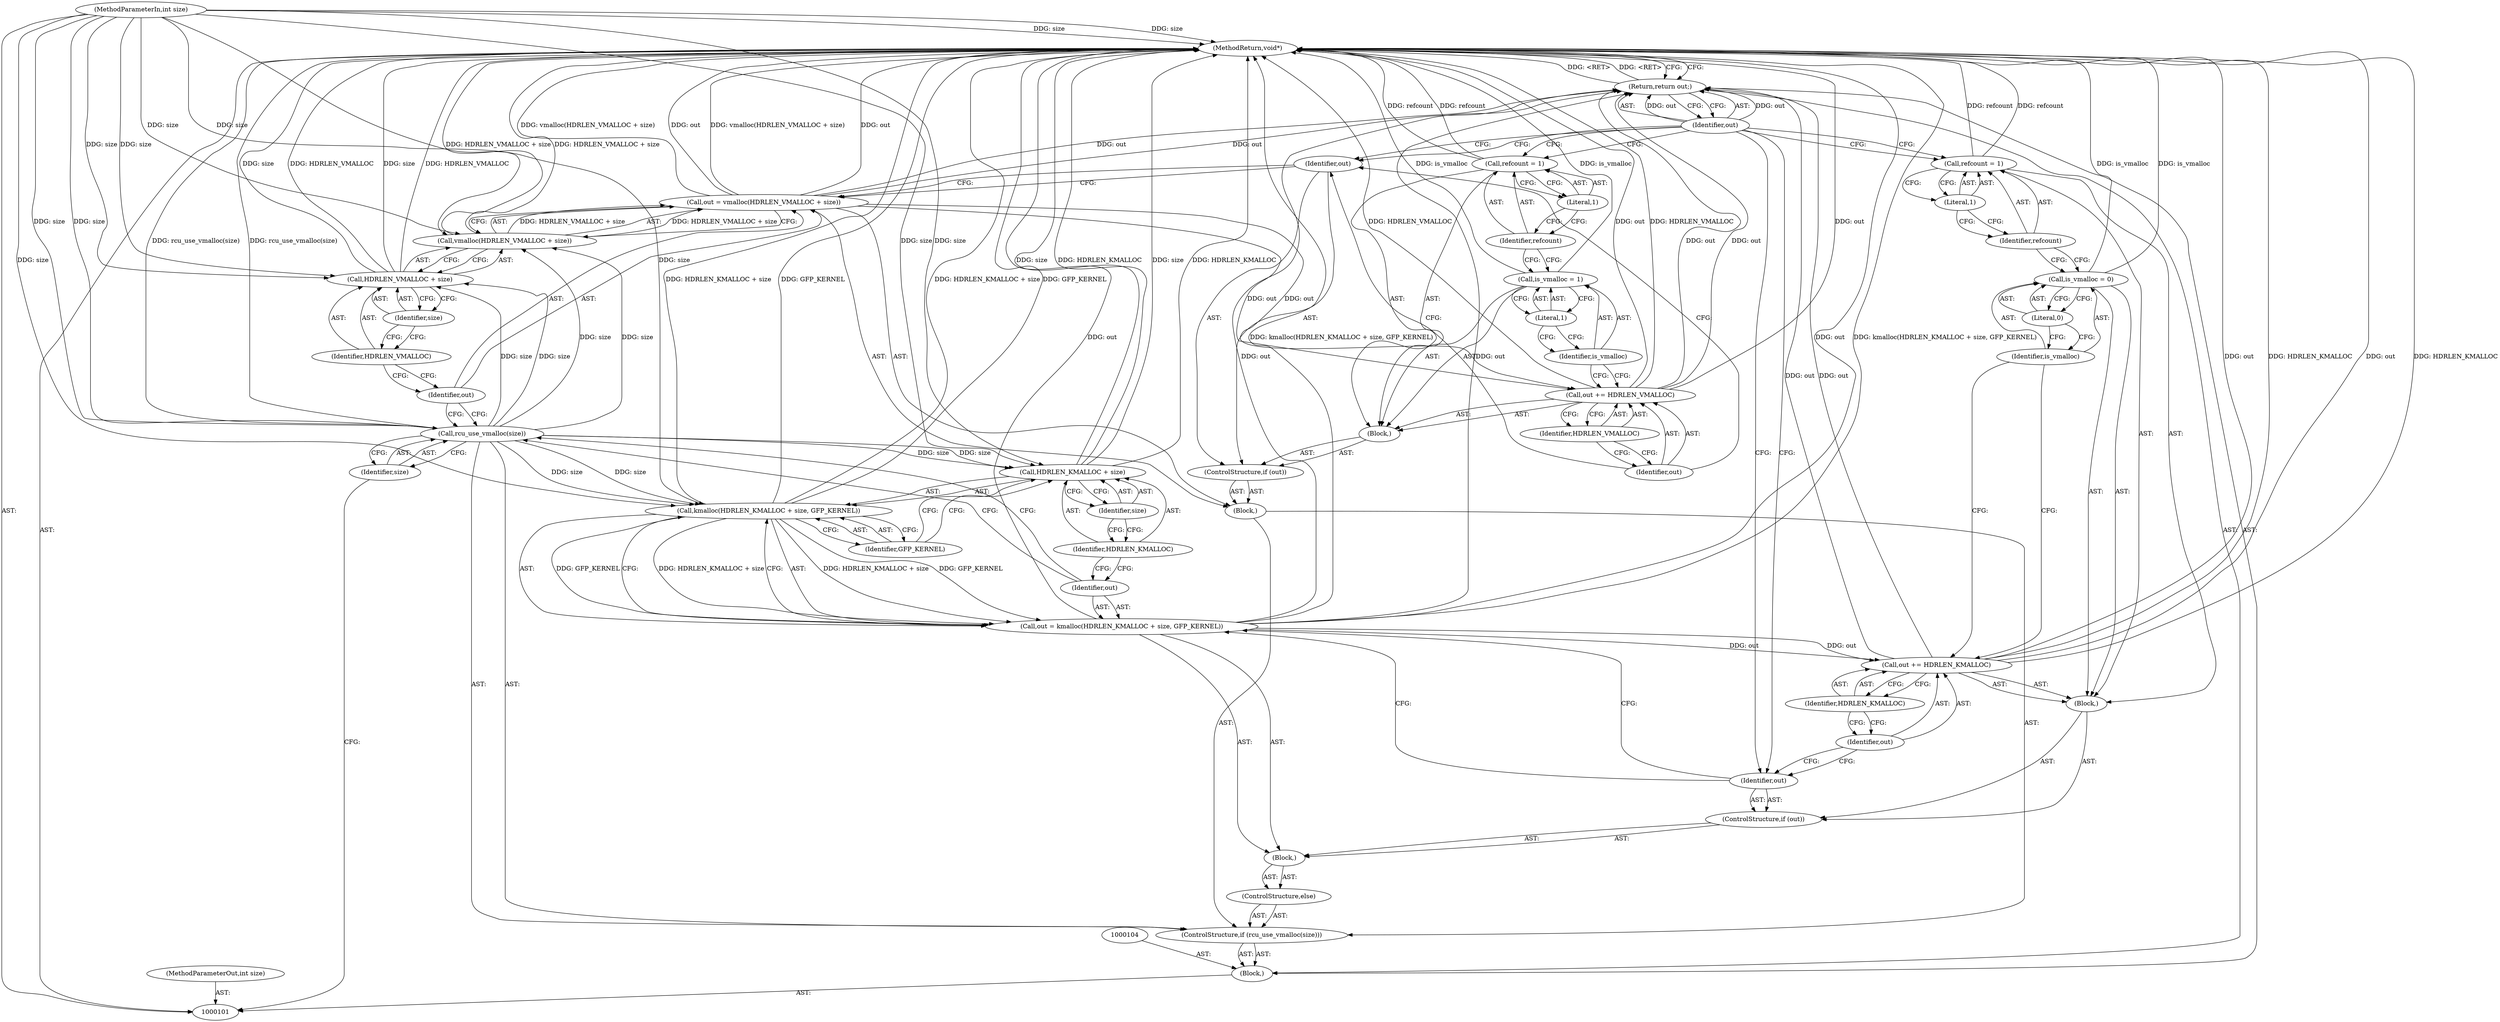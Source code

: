 digraph "1_linux_6062a8dc0517bce23e3c2f7d2fea5e22411269a3_15" {
"1000150" [label="(MethodReturn,void*)"];
"1000102" [label="(MethodParameterIn,int size)"];
"1000185" [label="(MethodParameterOut,int size)"];
"1000117" [label="(Block,)"];
"1000115" [label="(ControlStructure,if (out))"];
"1000116" [label="(Identifier,out)"];
"1000120" [label="(Identifier,HDRLEN_VMALLOC)"];
"1000118" [label="(Call,out += HDRLEN_VMALLOC)"];
"1000119" [label="(Identifier,out)"];
"1000121" [label="(Call,is_vmalloc = 1)"];
"1000122" [label="(Identifier,is_vmalloc)"];
"1000123" [label="(Literal,1)"];
"1000124" [label="(Call,refcount = 1)"];
"1000125" [label="(Identifier,refcount)"];
"1000126" [label="(Literal,1)"];
"1000127" [label="(ControlStructure,else)"];
"1000128" [label="(Block,)"];
"1000132" [label="(Call,HDRLEN_KMALLOC + size)"];
"1000133" [label="(Identifier,HDRLEN_KMALLOC)"];
"1000129" [label="(Call,out = kmalloc(HDRLEN_KMALLOC + size, GFP_KERNEL))"];
"1000130" [label="(Identifier,out)"];
"1000134" [label="(Identifier,size)"];
"1000135" [label="(Identifier,GFP_KERNEL)"];
"1000131" [label="(Call,kmalloc(HDRLEN_KMALLOC + size, GFP_KERNEL))"];
"1000138" [label="(Block,)"];
"1000136" [label="(ControlStructure,if (out))"];
"1000137" [label="(Identifier,out)"];
"1000141" [label="(Identifier,HDRLEN_KMALLOC)"];
"1000139" [label="(Call,out += HDRLEN_KMALLOC)"];
"1000140" [label="(Identifier,out)"];
"1000142" [label="(Call,is_vmalloc = 0)"];
"1000143" [label="(Identifier,is_vmalloc)"];
"1000144" [label="(Literal,0)"];
"1000103" [label="(Block,)"];
"1000145" [label="(Call,refcount = 1)"];
"1000146" [label="(Identifier,refcount)"];
"1000147" [label="(Literal,1)"];
"1000148" [label="(Return,return out;)"];
"1000149" [label="(Identifier,out)"];
"1000105" [label="(ControlStructure,if (rcu_use_vmalloc(size)))"];
"1000107" [label="(Identifier,size)"];
"1000108" [label="(Block,)"];
"1000106" [label="(Call,rcu_use_vmalloc(size))"];
"1000112" [label="(Call,HDRLEN_VMALLOC + size)"];
"1000113" [label="(Identifier,HDRLEN_VMALLOC)"];
"1000109" [label="(Call,out = vmalloc(HDRLEN_VMALLOC + size))"];
"1000110" [label="(Identifier,out)"];
"1000114" [label="(Identifier,size)"];
"1000111" [label="(Call,vmalloc(HDRLEN_VMALLOC + size))"];
"1000150" -> "1000101"  [label="AST: "];
"1000150" -> "1000148"  [label="CFG: "];
"1000148" -> "1000150"  [label="DDG: <RET>"];
"1000129" -> "1000150"  [label="DDG: out"];
"1000129" -> "1000150"  [label="DDG: kmalloc(HDRLEN_KMALLOC + size, GFP_KERNEL)"];
"1000124" -> "1000150"  [label="DDG: refcount"];
"1000112" -> "1000150"  [label="DDG: size"];
"1000112" -> "1000150"  [label="DDG: HDRLEN_VMALLOC"];
"1000139" -> "1000150"  [label="DDG: out"];
"1000139" -> "1000150"  [label="DDG: HDRLEN_KMALLOC"];
"1000118" -> "1000150"  [label="DDG: out"];
"1000118" -> "1000150"  [label="DDG: HDRLEN_VMALLOC"];
"1000145" -> "1000150"  [label="DDG: refcount"];
"1000109" -> "1000150"  [label="DDG: vmalloc(HDRLEN_VMALLOC + size)"];
"1000109" -> "1000150"  [label="DDG: out"];
"1000131" -> "1000150"  [label="DDG: HDRLEN_KMALLOC + size"];
"1000131" -> "1000150"  [label="DDG: GFP_KERNEL"];
"1000132" -> "1000150"  [label="DDG: size"];
"1000132" -> "1000150"  [label="DDG: HDRLEN_KMALLOC"];
"1000102" -> "1000150"  [label="DDG: size"];
"1000111" -> "1000150"  [label="DDG: HDRLEN_VMALLOC + size"];
"1000142" -> "1000150"  [label="DDG: is_vmalloc"];
"1000121" -> "1000150"  [label="DDG: is_vmalloc"];
"1000106" -> "1000150"  [label="DDG: rcu_use_vmalloc(size)"];
"1000102" -> "1000101"  [label="AST: "];
"1000102" -> "1000150"  [label="DDG: size"];
"1000102" -> "1000106"  [label="DDG: size"];
"1000102" -> "1000111"  [label="DDG: size"];
"1000102" -> "1000112"  [label="DDG: size"];
"1000102" -> "1000131"  [label="DDG: size"];
"1000102" -> "1000132"  [label="DDG: size"];
"1000185" -> "1000101"  [label="AST: "];
"1000117" -> "1000115"  [label="AST: "];
"1000118" -> "1000117"  [label="AST: "];
"1000121" -> "1000117"  [label="AST: "];
"1000124" -> "1000117"  [label="AST: "];
"1000115" -> "1000108"  [label="AST: "];
"1000116" -> "1000115"  [label="AST: "];
"1000117" -> "1000115"  [label="AST: "];
"1000116" -> "1000115"  [label="AST: "];
"1000116" -> "1000109"  [label="CFG: "];
"1000119" -> "1000116"  [label="CFG: "];
"1000149" -> "1000116"  [label="CFG: "];
"1000120" -> "1000118"  [label="AST: "];
"1000120" -> "1000119"  [label="CFG: "];
"1000118" -> "1000120"  [label="CFG: "];
"1000118" -> "1000117"  [label="AST: "];
"1000118" -> "1000120"  [label="CFG: "];
"1000119" -> "1000118"  [label="AST: "];
"1000120" -> "1000118"  [label="AST: "];
"1000122" -> "1000118"  [label="CFG: "];
"1000118" -> "1000150"  [label="DDG: out"];
"1000118" -> "1000150"  [label="DDG: HDRLEN_VMALLOC"];
"1000109" -> "1000118"  [label="DDG: out"];
"1000118" -> "1000148"  [label="DDG: out"];
"1000119" -> "1000118"  [label="AST: "];
"1000119" -> "1000116"  [label="CFG: "];
"1000120" -> "1000119"  [label="CFG: "];
"1000121" -> "1000117"  [label="AST: "];
"1000121" -> "1000123"  [label="CFG: "];
"1000122" -> "1000121"  [label="AST: "];
"1000123" -> "1000121"  [label="AST: "];
"1000125" -> "1000121"  [label="CFG: "];
"1000121" -> "1000150"  [label="DDG: is_vmalloc"];
"1000122" -> "1000121"  [label="AST: "];
"1000122" -> "1000118"  [label="CFG: "];
"1000123" -> "1000122"  [label="CFG: "];
"1000123" -> "1000121"  [label="AST: "];
"1000123" -> "1000122"  [label="CFG: "];
"1000121" -> "1000123"  [label="CFG: "];
"1000124" -> "1000117"  [label="AST: "];
"1000124" -> "1000126"  [label="CFG: "];
"1000125" -> "1000124"  [label="AST: "];
"1000126" -> "1000124"  [label="AST: "];
"1000149" -> "1000124"  [label="CFG: "];
"1000124" -> "1000150"  [label="DDG: refcount"];
"1000125" -> "1000124"  [label="AST: "];
"1000125" -> "1000121"  [label="CFG: "];
"1000126" -> "1000125"  [label="CFG: "];
"1000126" -> "1000124"  [label="AST: "];
"1000126" -> "1000125"  [label="CFG: "];
"1000124" -> "1000126"  [label="CFG: "];
"1000127" -> "1000105"  [label="AST: "];
"1000128" -> "1000127"  [label="AST: "];
"1000128" -> "1000127"  [label="AST: "];
"1000129" -> "1000128"  [label="AST: "];
"1000136" -> "1000128"  [label="AST: "];
"1000132" -> "1000131"  [label="AST: "];
"1000132" -> "1000134"  [label="CFG: "];
"1000133" -> "1000132"  [label="AST: "];
"1000134" -> "1000132"  [label="AST: "];
"1000135" -> "1000132"  [label="CFG: "];
"1000132" -> "1000150"  [label="DDG: size"];
"1000132" -> "1000150"  [label="DDG: HDRLEN_KMALLOC"];
"1000106" -> "1000132"  [label="DDG: size"];
"1000102" -> "1000132"  [label="DDG: size"];
"1000133" -> "1000132"  [label="AST: "];
"1000133" -> "1000130"  [label="CFG: "];
"1000134" -> "1000133"  [label="CFG: "];
"1000129" -> "1000128"  [label="AST: "];
"1000129" -> "1000131"  [label="CFG: "];
"1000130" -> "1000129"  [label="AST: "];
"1000131" -> "1000129"  [label="AST: "];
"1000137" -> "1000129"  [label="CFG: "];
"1000129" -> "1000150"  [label="DDG: out"];
"1000129" -> "1000150"  [label="DDG: kmalloc(HDRLEN_KMALLOC + size, GFP_KERNEL)"];
"1000131" -> "1000129"  [label="DDG: HDRLEN_KMALLOC + size"];
"1000131" -> "1000129"  [label="DDG: GFP_KERNEL"];
"1000129" -> "1000139"  [label="DDG: out"];
"1000129" -> "1000148"  [label="DDG: out"];
"1000130" -> "1000129"  [label="AST: "];
"1000130" -> "1000106"  [label="CFG: "];
"1000133" -> "1000130"  [label="CFG: "];
"1000134" -> "1000132"  [label="AST: "];
"1000134" -> "1000133"  [label="CFG: "];
"1000132" -> "1000134"  [label="CFG: "];
"1000135" -> "1000131"  [label="AST: "];
"1000135" -> "1000132"  [label="CFG: "];
"1000131" -> "1000135"  [label="CFG: "];
"1000131" -> "1000129"  [label="AST: "];
"1000131" -> "1000135"  [label="CFG: "];
"1000132" -> "1000131"  [label="AST: "];
"1000135" -> "1000131"  [label="AST: "];
"1000129" -> "1000131"  [label="CFG: "];
"1000131" -> "1000150"  [label="DDG: HDRLEN_KMALLOC + size"];
"1000131" -> "1000150"  [label="DDG: GFP_KERNEL"];
"1000131" -> "1000129"  [label="DDG: HDRLEN_KMALLOC + size"];
"1000131" -> "1000129"  [label="DDG: GFP_KERNEL"];
"1000106" -> "1000131"  [label="DDG: size"];
"1000102" -> "1000131"  [label="DDG: size"];
"1000138" -> "1000136"  [label="AST: "];
"1000139" -> "1000138"  [label="AST: "];
"1000142" -> "1000138"  [label="AST: "];
"1000145" -> "1000138"  [label="AST: "];
"1000136" -> "1000128"  [label="AST: "];
"1000137" -> "1000136"  [label="AST: "];
"1000138" -> "1000136"  [label="AST: "];
"1000137" -> "1000136"  [label="AST: "];
"1000137" -> "1000129"  [label="CFG: "];
"1000140" -> "1000137"  [label="CFG: "];
"1000149" -> "1000137"  [label="CFG: "];
"1000141" -> "1000139"  [label="AST: "];
"1000141" -> "1000140"  [label="CFG: "];
"1000139" -> "1000141"  [label="CFG: "];
"1000139" -> "1000138"  [label="AST: "];
"1000139" -> "1000141"  [label="CFG: "];
"1000140" -> "1000139"  [label="AST: "];
"1000141" -> "1000139"  [label="AST: "];
"1000143" -> "1000139"  [label="CFG: "];
"1000139" -> "1000150"  [label="DDG: out"];
"1000139" -> "1000150"  [label="DDG: HDRLEN_KMALLOC"];
"1000129" -> "1000139"  [label="DDG: out"];
"1000139" -> "1000148"  [label="DDG: out"];
"1000140" -> "1000139"  [label="AST: "];
"1000140" -> "1000137"  [label="CFG: "];
"1000141" -> "1000140"  [label="CFG: "];
"1000142" -> "1000138"  [label="AST: "];
"1000142" -> "1000144"  [label="CFG: "];
"1000143" -> "1000142"  [label="AST: "];
"1000144" -> "1000142"  [label="AST: "];
"1000146" -> "1000142"  [label="CFG: "];
"1000142" -> "1000150"  [label="DDG: is_vmalloc"];
"1000143" -> "1000142"  [label="AST: "];
"1000143" -> "1000139"  [label="CFG: "];
"1000144" -> "1000143"  [label="CFG: "];
"1000144" -> "1000142"  [label="AST: "];
"1000144" -> "1000143"  [label="CFG: "];
"1000142" -> "1000144"  [label="CFG: "];
"1000103" -> "1000101"  [label="AST: "];
"1000104" -> "1000103"  [label="AST: "];
"1000105" -> "1000103"  [label="AST: "];
"1000148" -> "1000103"  [label="AST: "];
"1000145" -> "1000138"  [label="AST: "];
"1000145" -> "1000147"  [label="CFG: "];
"1000146" -> "1000145"  [label="AST: "];
"1000147" -> "1000145"  [label="AST: "];
"1000149" -> "1000145"  [label="CFG: "];
"1000145" -> "1000150"  [label="DDG: refcount"];
"1000146" -> "1000145"  [label="AST: "];
"1000146" -> "1000142"  [label="CFG: "];
"1000147" -> "1000146"  [label="CFG: "];
"1000147" -> "1000145"  [label="AST: "];
"1000147" -> "1000146"  [label="CFG: "];
"1000145" -> "1000147"  [label="CFG: "];
"1000148" -> "1000103"  [label="AST: "];
"1000148" -> "1000149"  [label="CFG: "];
"1000149" -> "1000148"  [label="AST: "];
"1000150" -> "1000148"  [label="CFG: "];
"1000148" -> "1000150"  [label="DDG: <RET>"];
"1000149" -> "1000148"  [label="DDG: out"];
"1000129" -> "1000148"  [label="DDG: out"];
"1000139" -> "1000148"  [label="DDG: out"];
"1000109" -> "1000148"  [label="DDG: out"];
"1000118" -> "1000148"  [label="DDG: out"];
"1000149" -> "1000148"  [label="AST: "];
"1000149" -> "1000124"  [label="CFG: "];
"1000149" -> "1000116"  [label="CFG: "];
"1000149" -> "1000145"  [label="CFG: "];
"1000149" -> "1000137"  [label="CFG: "];
"1000148" -> "1000149"  [label="CFG: "];
"1000149" -> "1000148"  [label="DDG: out"];
"1000105" -> "1000103"  [label="AST: "];
"1000106" -> "1000105"  [label="AST: "];
"1000108" -> "1000105"  [label="AST: "];
"1000127" -> "1000105"  [label="AST: "];
"1000107" -> "1000106"  [label="AST: "];
"1000107" -> "1000101"  [label="CFG: "];
"1000106" -> "1000107"  [label="CFG: "];
"1000108" -> "1000105"  [label="AST: "];
"1000109" -> "1000108"  [label="AST: "];
"1000115" -> "1000108"  [label="AST: "];
"1000106" -> "1000105"  [label="AST: "];
"1000106" -> "1000107"  [label="CFG: "];
"1000107" -> "1000106"  [label="AST: "];
"1000110" -> "1000106"  [label="CFG: "];
"1000130" -> "1000106"  [label="CFG: "];
"1000106" -> "1000150"  [label="DDG: rcu_use_vmalloc(size)"];
"1000102" -> "1000106"  [label="DDG: size"];
"1000106" -> "1000111"  [label="DDG: size"];
"1000106" -> "1000112"  [label="DDG: size"];
"1000106" -> "1000131"  [label="DDG: size"];
"1000106" -> "1000132"  [label="DDG: size"];
"1000112" -> "1000111"  [label="AST: "];
"1000112" -> "1000114"  [label="CFG: "];
"1000113" -> "1000112"  [label="AST: "];
"1000114" -> "1000112"  [label="AST: "];
"1000111" -> "1000112"  [label="CFG: "];
"1000112" -> "1000150"  [label="DDG: size"];
"1000112" -> "1000150"  [label="DDG: HDRLEN_VMALLOC"];
"1000106" -> "1000112"  [label="DDG: size"];
"1000102" -> "1000112"  [label="DDG: size"];
"1000113" -> "1000112"  [label="AST: "];
"1000113" -> "1000110"  [label="CFG: "];
"1000114" -> "1000113"  [label="CFG: "];
"1000109" -> "1000108"  [label="AST: "];
"1000109" -> "1000111"  [label="CFG: "];
"1000110" -> "1000109"  [label="AST: "];
"1000111" -> "1000109"  [label="AST: "];
"1000116" -> "1000109"  [label="CFG: "];
"1000109" -> "1000150"  [label="DDG: vmalloc(HDRLEN_VMALLOC + size)"];
"1000109" -> "1000150"  [label="DDG: out"];
"1000111" -> "1000109"  [label="DDG: HDRLEN_VMALLOC + size"];
"1000109" -> "1000118"  [label="DDG: out"];
"1000109" -> "1000148"  [label="DDG: out"];
"1000110" -> "1000109"  [label="AST: "];
"1000110" -> "1000106"  [label="CFG: "];
"1000113" -> "1000110"  [label="CFG: "];
"1000114" -> "1000112"  [label="AST: "];
"1000114" -> "1000113"  [label="CFG: "];
"1000112" -> "1000114"  [label="CFG: "];
"1000111" -> "1000109"  [label="AST: "];
"1000111" -> "1000112"  [label="CFG: "];
"1000112" -> "1000111"  [label="AST: "];
"1000109" -> "1000111"  [label="CFG: "];
"1000111" -> "1000150"  [label="DDG: HDRLEN_VMALLOC + size"];
"1000111" -> "1000109"  [label="DDG: HDRLEN_VMALLOC + size"];
"1000106" -> "1000111"  [label="DDG: size"];
"1000102" -> "1000111"  [label="DDG: size"];
}
